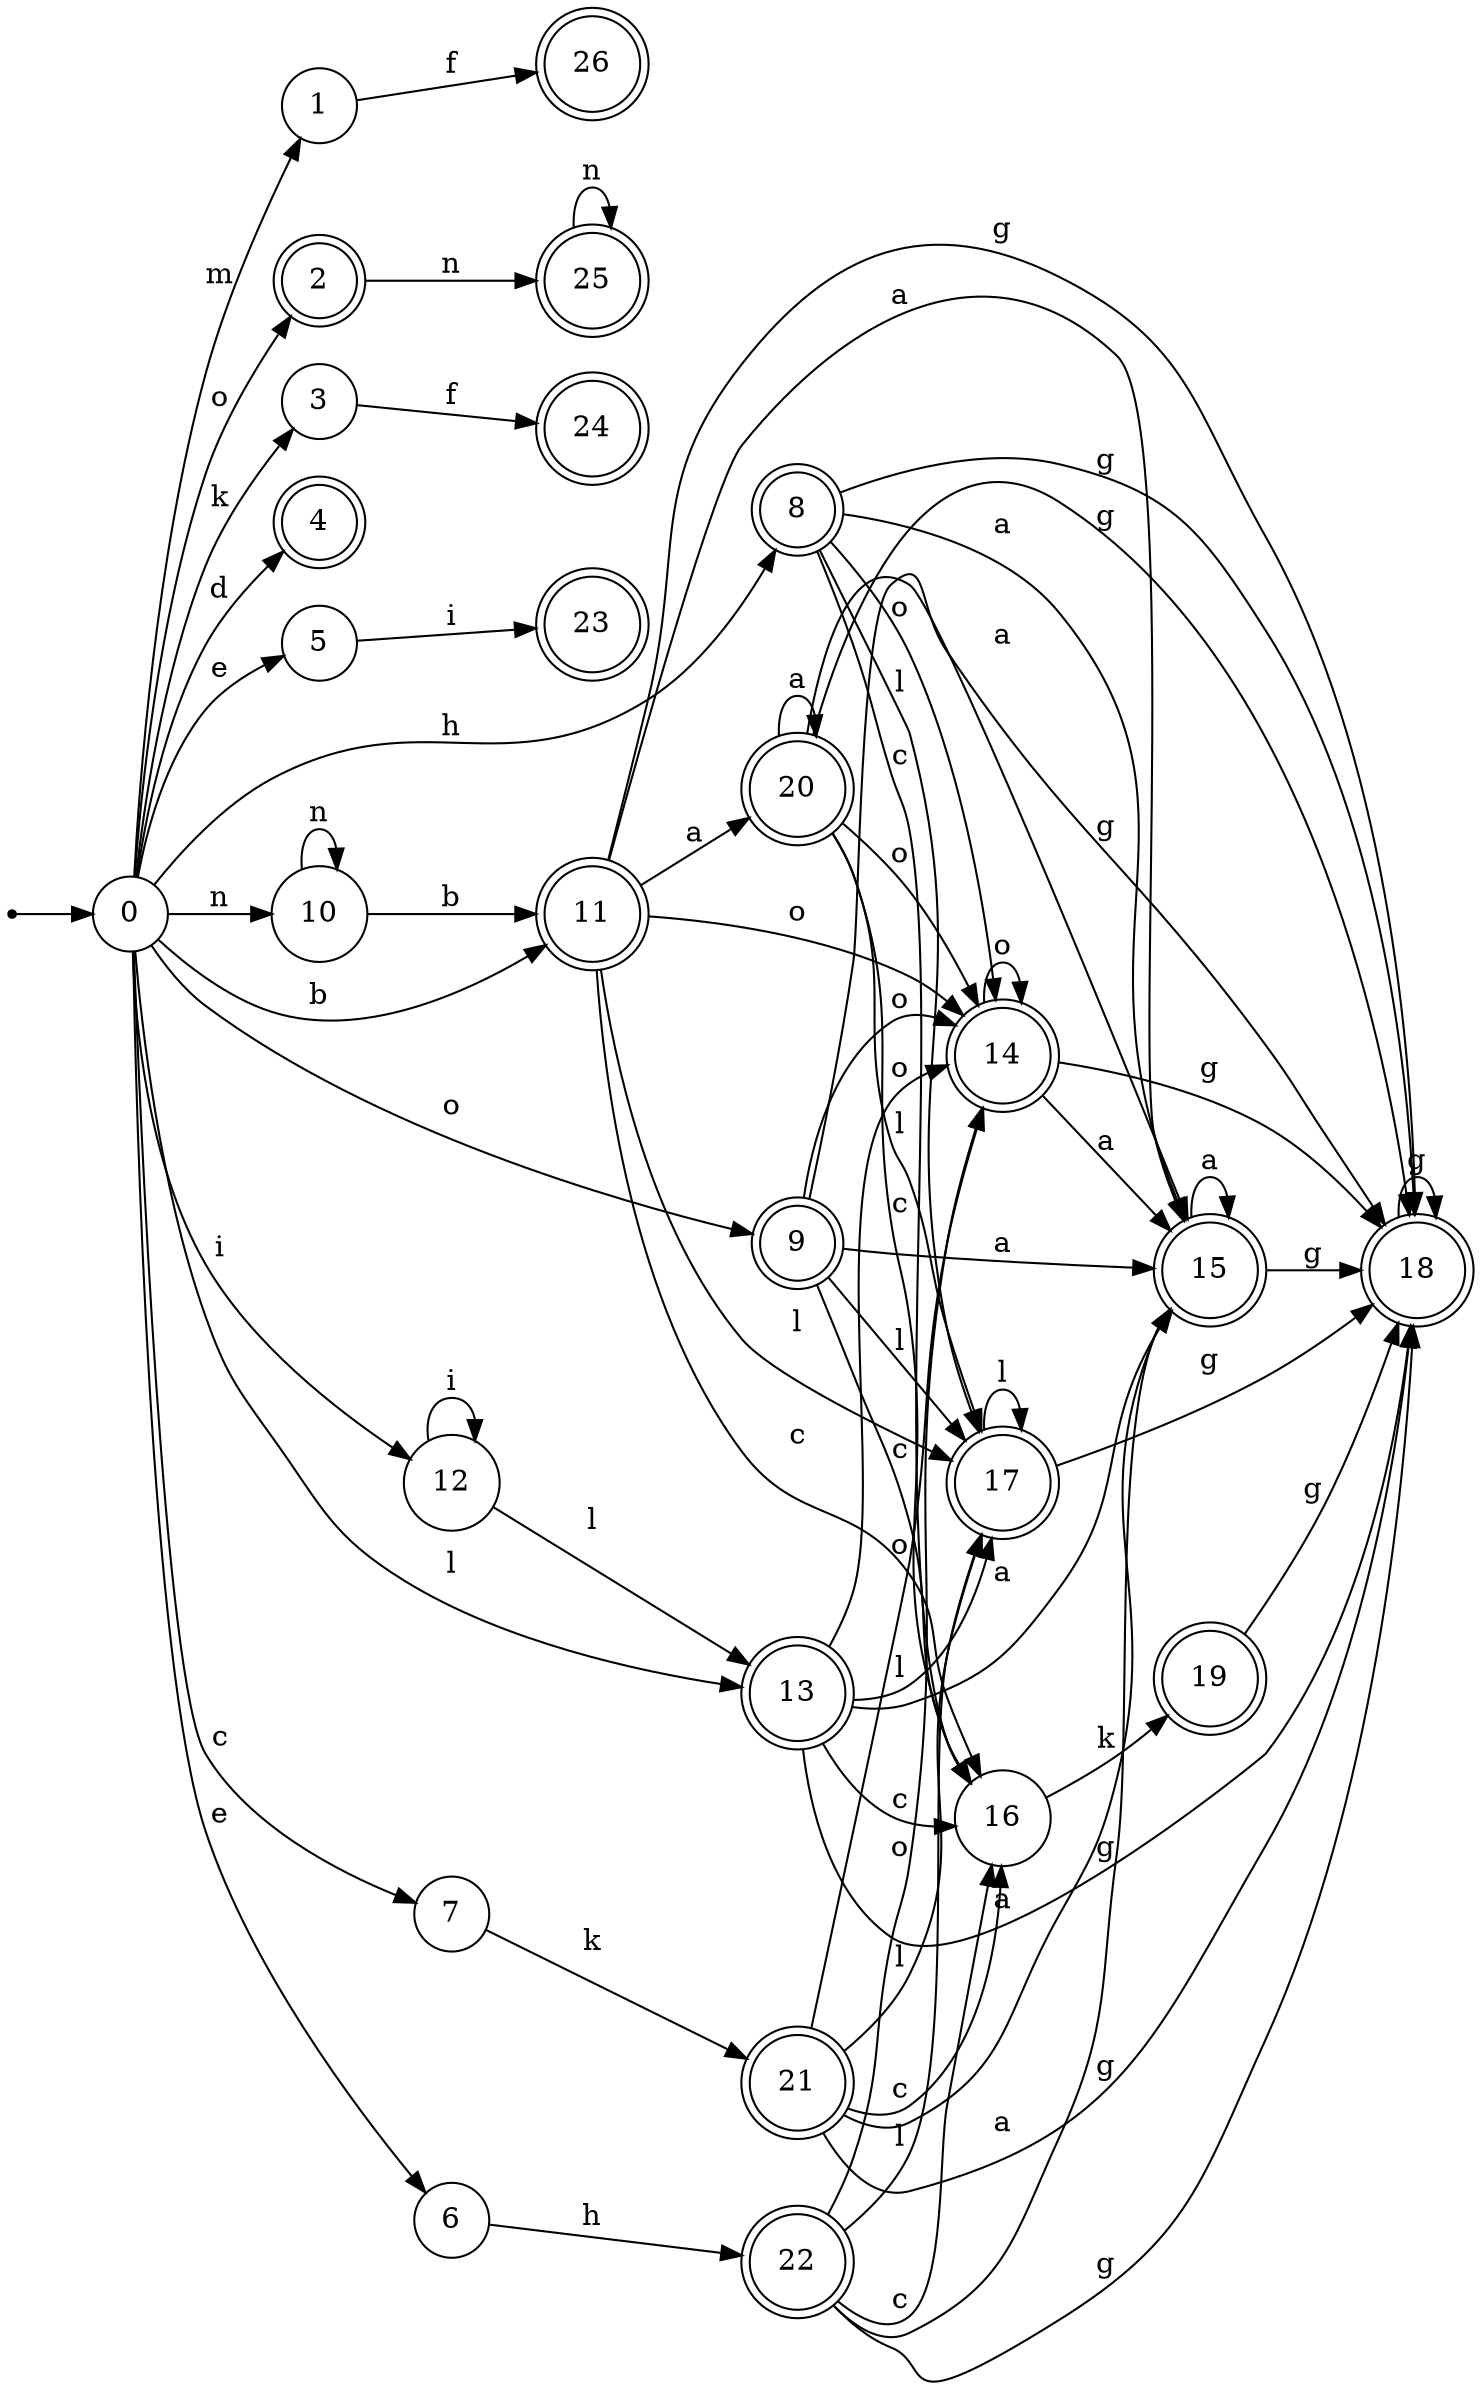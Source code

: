 digraph finite_state_machine {
rankdir=LR;
size="20,20";
node [shape = point]; "dummy0"
node [shape = circle]; "0";
"dummy0" -> "0";
node [shape = circle]; "1";
node [shape = doublecircle]; "2";node [shape = circle]; "3";
node [shape = doublecircle]; "4";node [shape = circle]; "5";
node [shape = circle]; "6";
node [shape = circle]; "7";
node [shape = doublecircle]; "8";node [shape = doublecircle]; "9";node [shape = circle]; "10";
node [shape = doublecircle]; "11";node [shape = circle]; "12";
node [shape = doublecircle]; "13";node [shape = doublecircle]; "14";node [shape = doublecircle]; "15";node [shape = circle]; "16";
node [shape = doublecircle]; "17";node [shape = doublecircle]; "18";node [shape = doublecircle]; "19";node [shape = doublecircle]; "20";node [shape = doublecircle]; "21";node [shape = doublecircle]; "22";node [shape = doublecircle]; "23";node [shape = doublecircle]; "24";node [shape = doublecircle]; "25";node [shape = doublecircle]; "26";"0" -> "1" [label = "m"];
 "0" -> "9" [label = "o"];
 "0" -> "2" [label = "o"];
 "0" -> "3" [label = "k"];
 "0" -> "4" [label = "d"];
 "0" -> "5" [label = "e"];
 "0" -> "6" [label = "e"];
 "0" -> "7" [label = "c"];
 "0" -> "8" [label = "h"];
 "0" -> "10" [label = "n"];
 "0" -> "11" [label = "b"];
 "0" -> "12" [label = "i"];
 "0" -> "13" [label = "l"];
 "13" -> "14" [label = "o"];
 "13" -> "15" [label = "a"];
 "13" -> "16" [label = "c"];
 "13" -> "17" [label = "l"];
 "13" -> "18" [label = "g"];
 "18" -> "18" [label = "g"];
 "17" -> "17" [label = "l"];
 "17" -> "18" [label = "g"];
 "16" -> "19" [label = "k"];
 "19" -> "18" [label = "g"];
 "15" -> "15" [label = "a"];
 "15" -> "18" [label = "g"];
 "14" -> "14" [label = "o"];
 "14" -> "15" [label = "a"];
 "14" -> "18" [label = "g"];
 "12" -> "12" [label = "i"];
 "12" -> "13" [label = "l"];
 "11" -> "20" [label = "a"];
 "11" -> "15" [label = "a"];
 "11" -> "14" [label = "o"];
 "11" -> "16" [label = "c"];
 "11" -> "17" [label = "l"];
 "11" -> "18" [label = "g"];
 "20" -> "20" [label = "a"];
 "20" -> "15" [label = "a"];
 "20" -> "14" [label = "o"];
 "20" -> "16" [label = "c"];
 "20" -> "17" [label = "l"];
 "20" -> "18" [label = "g"];
 "10" -> "10" [label = "n"];
 "10" -> "11" [label = "b"];
 "9" -> "14" [label = "o"];
 "9" -> "15" [label = "a"];
 "9" -> "16" [label = "c"];
 "9" -> "17" [label = "l"];
 "9" -> "18" [label = "g"];
 "8" -> "14" [label = "o"];
 "8" -> "15" [label = "a"];
 "8" -> "16" [label = "c"];
 "8" -> "17" [label = "l"];
 "8" -> "18" [label = "g"];
 "7" -> "21" [label = "k"];
 "21" -> "14" [label = "o"];
 "21" -> "15" [label = "a"];
 "21" -> "16" [label = "c"];
 "21" -> "17" [label = "l"];
 "21" -> "18" [label = "g"];
 "6" -> "22" [label = "h"];
 "22" -> "14" [label = "o"];
 "22" -> "15" [label = "a"];
 "22" -> "16" [label = "c"];
 "22" -> "17" [label = "l"];
 "22" -> "18" [label = "g"];
 "5" -> "23" [label = "i"];
 "3" -> "24" [label = "f"];
 "2" -> "25" [label = "n"];
 "25" -> "25" [label = "n"];
 "1" -> "26" [label = "f"];
 }
